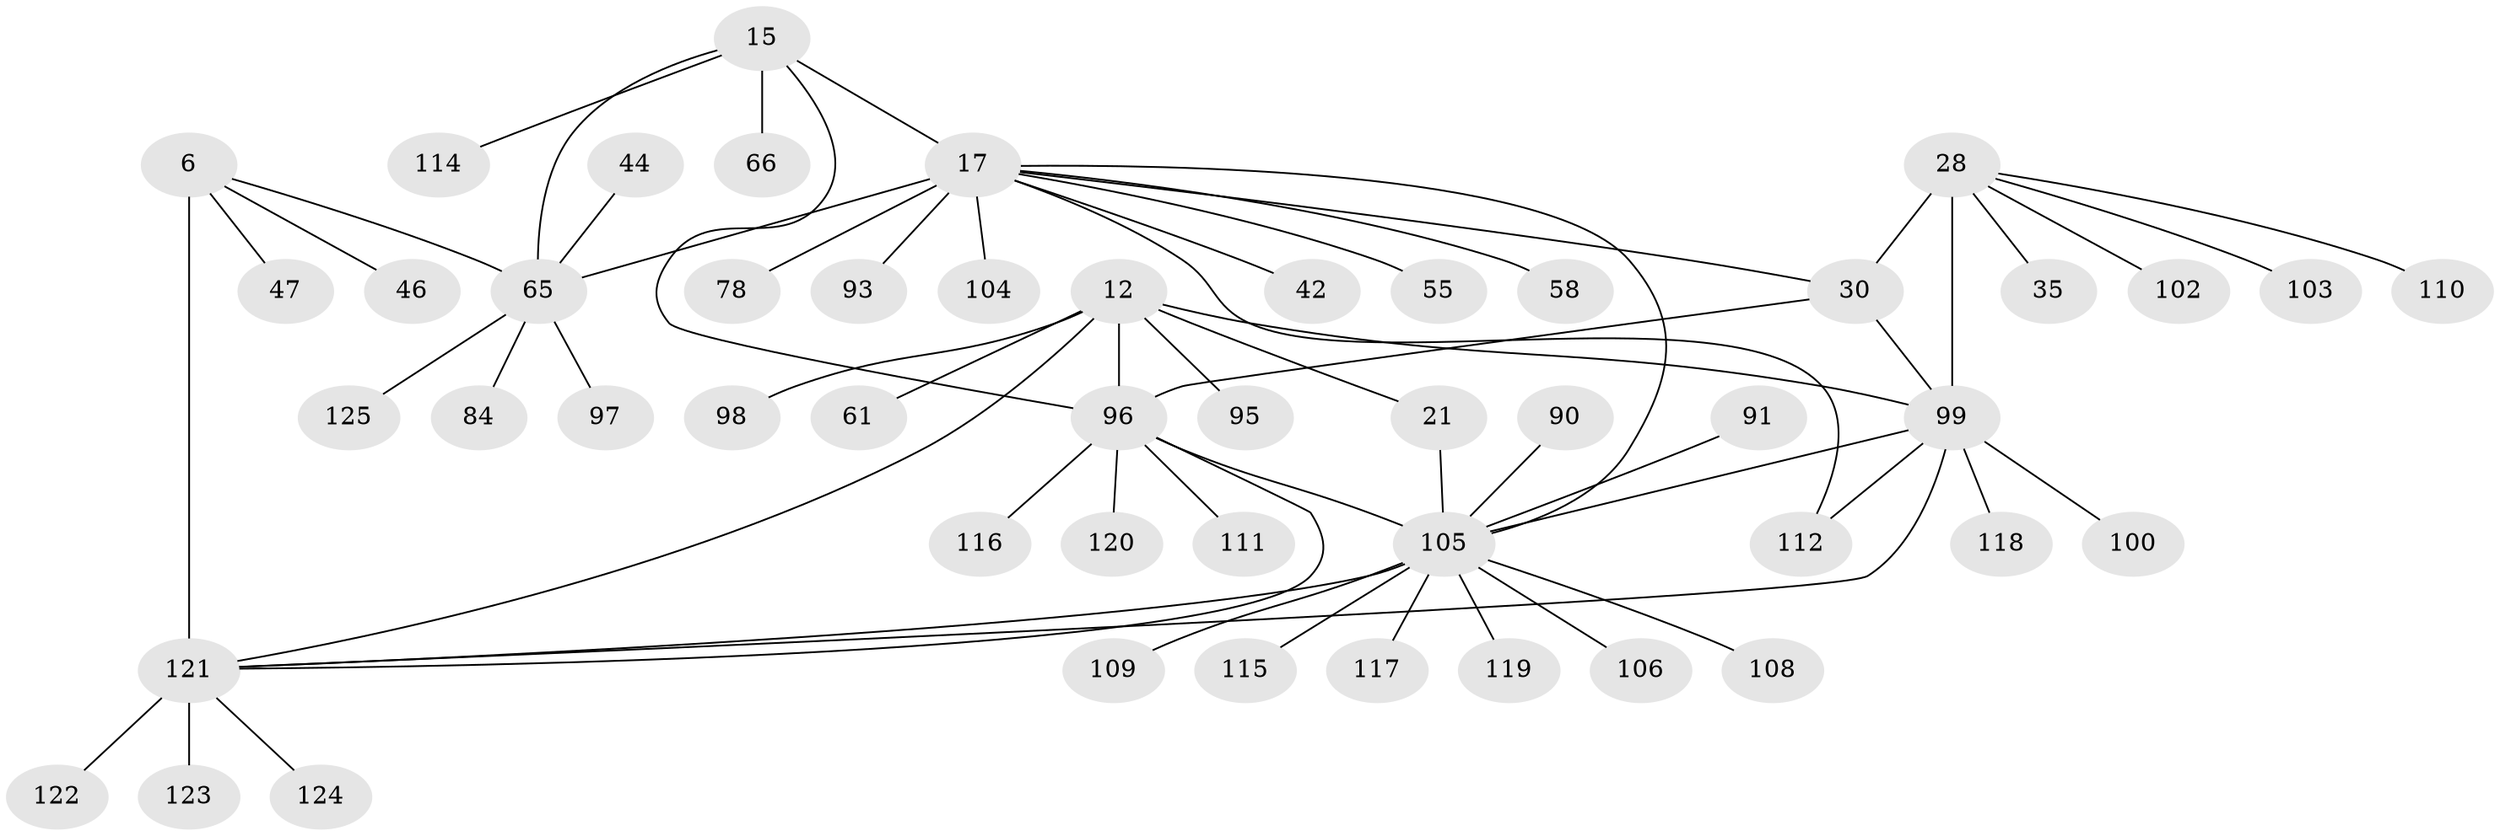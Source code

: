 // original degree distribution, {9: 0.04, 6: 0.04, 8: 0.048, 10: 0.016, 7: 0.024, 11: 0.04, 13: 0.008, 5: 0.016, 14: 0.008, 1: 0.576, 2: 0.168, 3: 0.016}
// Generated by graph-tools (version 1.1) at 2025/58/03/04/25 21:58:45]
// undirected, 50 vertices, 61 edges
graph export_dot {
graph [start="1"]
  node [color=gray90,style=filled];
  6 [super="+2"];
  12 [super="+11"];
  15 [super="+13"];
  17 [super="+14"];
  21 [super="+19"];
  28 [super="+27"];
  30 [super="+26"];
  35;
  42;
  44;
  46;
  47;
  55;
  58;
  61;
  65 [super="+18"];
  66;
  78;
  84;
  90 [super="+32"];
  91;
  93;
  95;
  96 [super="+53+67+76+77+82+87+94"];
  97;
  98;
  99 [super="+88+29+41+49+68+69+79"];
  100;
  102;
  103 [super="+48"];
  104;
  105 [super="+89"];
  106 [super="+36"];
  108;
  109;
  110 [super="+101"];
  111;
  112;
  114;
  115 [super="+83"];
  116;
  117 [super="+107"];
  118;
  119 [super="+34"];
  120;
  121 [super="+85+86+92+113"];
  122;
  123;
  124 [super="+71"];
  125;
  6 -- 46;
  6 -- 47;
  6 -- 121 [weight=8];
  6 -- 65;
  12 -- 95;
  12 -- 21;
  12 -- 98;
  12 -- 61;
  12 -- 99;
  12 -- 96 [weight=8];
  12 -- 121;
  15 -- 17 [weight=4];
  15 -- 114;
  15 -- 66;
  15 -- 96;
  15 -- 65 [weight=4];
  17 -- 42;
  17 -- 55;
  17 -- 58;
  17 -- 93;
  17 -- 112;
  17 -- 30;
  17 -- 104;
  17 -- 78;
  17 -- 65 [weight=4];
  17 -- 105 [weight=4];
  21 -- 105 [weight=8];
  28 -- 30 [weight=4];
  28 -- 35;
  28 -- 102;
  28 -- 103;
  28 -- 110;
  28 -- 99 [weight=4];
  30 -- 96;
  30 -- 99 [weight=4];
  44 -- 65;
  65 -- 97;
  65 -- 84;
  65 -- 125;
  90 -- 105;
  91 -- 105;
  96 -- 111;
  96 -- 116;
  96 -- 120;
  96 -- 121;
  96 -- 105;
  99 -- 100;
  99 -- 112;
  99 -- 118;
  99 -- 121;
  99 -- 105 [weight=2];
  105 -- 106;
  105 -- 108;
  105 -- 109;
  105 -- 115;
  105 -- 117;
  105 -- 119;
  105 -- 121;
  121 -- 124;
  121 -- 122;
  121 -- 123;
}
